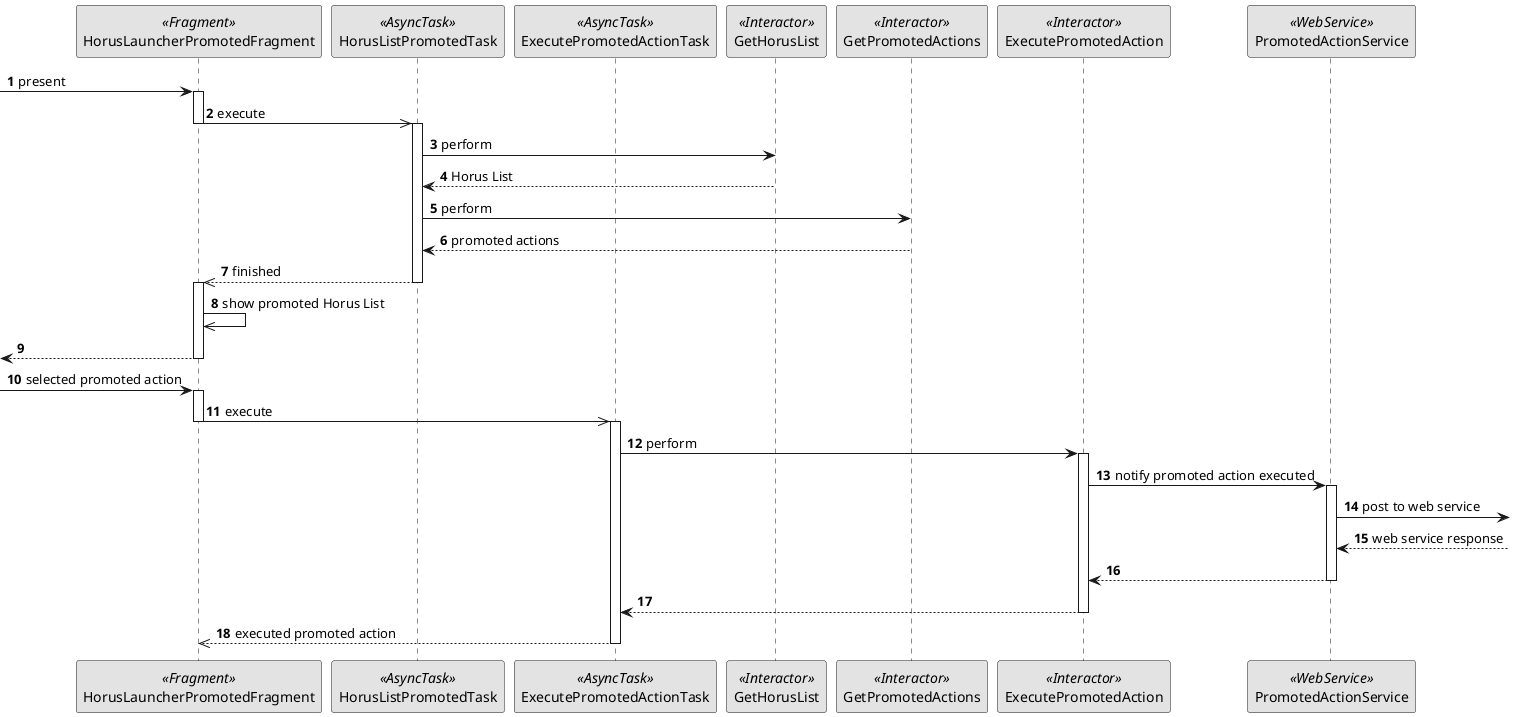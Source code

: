 
@startuml PFPD#39.sequence

skinparam monochrome true
autonumber

participant HorusLauncherPromotedFragment <<Fragment>>
participant HorusListPromotedTask <<AsyncTask>>
participant ExecutePromotedActionTask <<AsyncTask>>

participant GetHorusList <<Interactor>>
participant GetPromotedActions <<Interactor>>
participant ExecutePromotedAction <<Interactor>>

participant PromotedActionService <<WebService>>

 -> HorusLauncherPromotedFragment : present
activate HorusLauncherPromotedFragment
HorusLauncherPromotedFragment ->> HorusListPromotedTask : execute
deactivate HorusLauncherPromotedFragment

activate HorusListPromotedTask
HorusListPromotedTask -> GetHorusList : perform
HorusListPromotedTask <-- GetHorusList : Horus List
HorusListPromotedTask -> GetPromotedActions : perform
HorusListPromotedTask <-- GetPromotedActions : promoted actions
HorusListPromotedTask -->> HorusLauncherPromotedFragment : finished
deactivate HorusListPromotedTask

activate HorusLauncherPromotedFragment
HorusLauncherPromotedFragment ->> HorusLauncherPromotedFragment : show promoted Horus List
<-- HorusLauncherPromotedFragment
deactivate HorusLauncherPromotedFragment

-> HorusLauncherPromotedFragment : selected promoted action
activate HorusLauncherPromotedFragment
HorusLauncherPromotedFragment ->> ExecutePromotedActionTask : execute
deactivate HorusLauncherPromotedFragment

activate ExecutePromotedActionTask
ExecutePromotedActionTask -> ExecutePromotedAction : perform
    activate ExecutePromotedAction
    ExecutePromotedAction -> PromotedActionService : notify promoted action executed
        activate PromotedActionService
        PromotedActionService ->] : post to web service
        PromotedActionService <--] : web service response
        ExecutePromotedAction <-- PromotedActionService
        deactivate PromotedActionService
    ExecutePromotedActionTask <-- ExecutePromotedAction
    deactivate ExecutePromotedAction
ExecutePromotedActionTask --->> HorusLauncherPromotedFragment : executed promoted action
deactivate ExecutePromotedActionTask



@enduml
